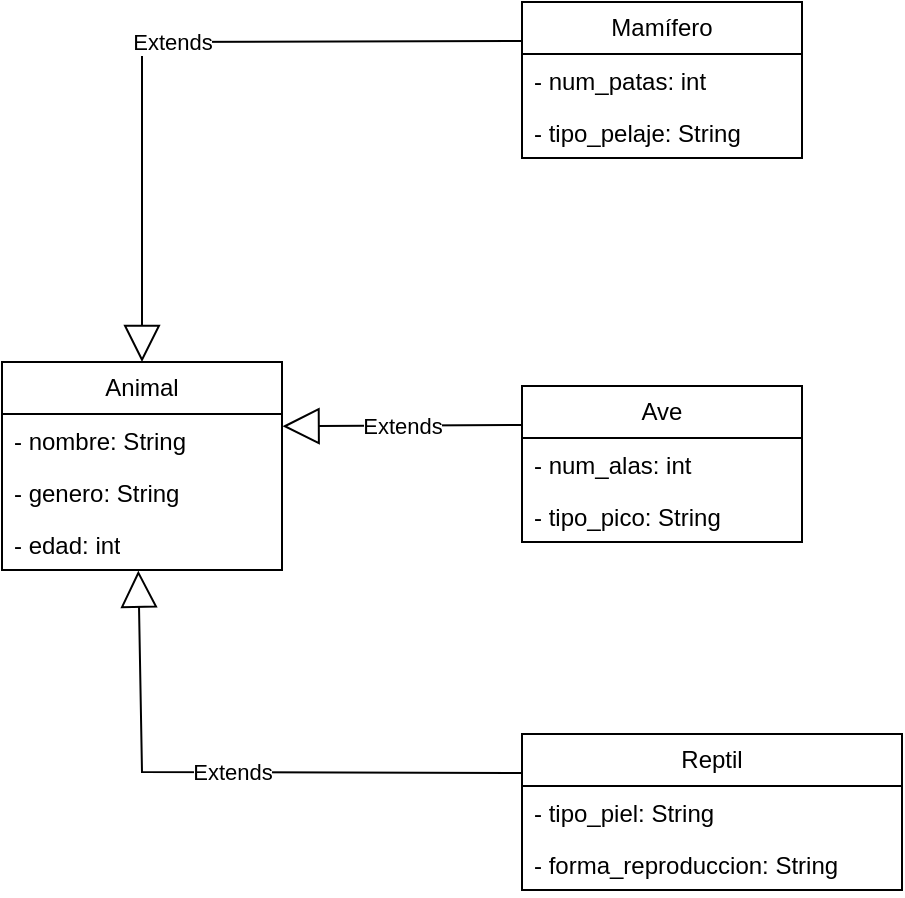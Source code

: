 <mxfile version="26.0.12">
  <diagram name="Page-1" id="zsV0QthAJlX2FXcumIdC">
    <mxGraphModel dx="584" dy="507" grid="1" gridSize="10" guides="1" tooltips="1" connect="1" arrows="1" fold="1" page="1" pageScale="1" pageWidth="850" pageHeight="1100" math="0" shadow="0">
      <root>
        <mxCell id="0" />
        <mxCell id="1" parent="0" />
        <mxCell id="zbwDhz9097nMwvqeyJPR-2" value="Animal" style="swimlane;fontStyle=0;childLayout=stackLayout;horizontal=1;startSize=26;fillColor=none;horizontalStack=0;resizeParent=1;resizeParentMax=0;resizeLast=0;collapsible=1;marginBottom=0;whiteSpace=wrap;html=1;" vertex="1" parent="1">
          <mxGeometry x="60" y="260" width="140" height="104" as="geometry" />
        </mxCell>
        <mxCell id="zbwDhz9097nMwvqeyJPR-3" value="- nombre: String" style="text;strokeColor=none;fillColor=none;align=left;verticalAlign=top;spacingLeft=4;spacingRight=4;overflow=hidden;rotatable=0;points=[[0,0.5],[1,0.5]];portConstraint=eastwest;whiteSpace=wrap;html=1;" vertex="1" parent="zbwDhz9097nMwvqeyJPR-2">
          <mxGeometry y="26" width="140" height="26" as="geometry" />
        </mxCell>
        <mxCell id="zbwDhz9097nMwvqeyJPR-4" value="- genero: String" style="text;strokeColor=none;fillColor=none;align=left;verticalAlign=top;spacingLeft=4;spacingRight=4;overflow=hidden;rotatable=0;points=[[0,0.5],[1,0.5]];portConstraint=eastwest;whiteSpace=wrap;html=1;" vertex="1" parent="zbwDhz9097nMwvqeyJPR-2">
          <mxGeometry y="52" width="140" height="26" as="geometry" />
        </mxCell>
        <mxCell id="zbwDhz9097nMwvqeyJPR-5" value="- edad: int" style="text;strokeColor=none;fillColor=none;align=left;verticalAlign=top;spacingLeft=4;spacingRight=4;overflow=hidden;rotatable=0;points=[[0,0.5],[1,0.5]];portConstraint=eastwest;whiteSpace=wrap;html=1;" vertex="1" parent="zbwDhz9097nMwvqeyJPR-2">
          <mxGeometry y="78" width="140" height="26" as="geometry" />
        </mxCell>
        <mxCell id="zbwDhz9097nMwvqeyJPR-6" value="Mamífero" style="swimlane;fontStyle=0;childLayout=stackLayout;horizontal=1;startSize=26;fillColor=none;horizontalStack=0;resizeParent=1;resizeParentMax=0;resizeLast=0;collapsible=1;marginBottom=0;whiteSpace=wrap;html=1;" vertex="1" parent="1">
          <mxGeometry x="320" y="80" width="140" height="78" as="geometry" />
        </mxCell>
        <mxCell id="zbwDhz9097nMwvqeyJPR-7" value="- num_patas: int" style="text;strokeColor=none;fillColor=none;align=left;verticalAlign=top;spacingLeft=4;spacingRight=4;overflow=hidden;rotatable=0;points=[[0,0.5],[1,0.5]];portConstraint=eastwest;whiteSpace=wrap;html=1;" vertex="1" parent="zbwDhz9097nMwvqeyJPR-6">
          <mxGeometry y="26" width="140" height="26" as="geometry" />
        </mxCell>
        <mxCell id="zbwDhz9097nMwvqeyJPR-8" value="- tipo_pelaje: String" style="text;strokeColor=none;fillColor=none;align=left;verticalAlign=top;spacingLeft=4;spacingRight=4;overflow=hidden;rotatable=0;points=[[0,0.5],[1,0.5]];portConstraint=eastwest;whiteSpace=wrap;html=1;" vertex="1" parent="zbwDhz9097nMwvqeyJPR-6">
          <mxGeometry y="52" width="140" height="26" as="geometry" />
        </mxCell>
        <mxCell id="zbwDhz9097nMwvqeyJPR-10" value="Ave" style="swimlane;fontStyle=0;childLayout=stackLayout;horizontal=1;startSize=26;fillColor=none;horizontalStack=0;resizeParent=1;resizeParentMax=0;resizeLast=0;collapsible=1;marginBottom=0;whiteSpace=wrap;html=1;" vertex="1" parent="1">
          <mxGeometry x="320" y="272" width="140" height="78" as="geometry" />
        </mxCell>
        <mxCell id="zbwDhz9097nMwvqeyJPR-11" value="- num_alas: int" style="text;strokeColor=none;fillColor=none;align=left;verticalAlign=top;spacingLeft=4;spacingRight=4;overflow=hidden;rotatable=0;points=[[0,0.5],[1,0.5]];portConstraint=eastwest;whiteSpace=wrap;html=1;" vertex="1" parent="zbwDhz9097nMwvqeyJPR-10">
          <mxGeometry y="26" width="140" height="26" as="geometry" />
        </mxCell>
        <mxCell id="zbwDhz9097nMwvqeyJPR-12" value="- tipo_pico: String" style="text;strokeColor=none;fillColor=none;align=left;verticalAlign=top;spacingLeft=4;spacingRight=4;overflow=hidden;rotatable=0;points=[[0,0.5],[1,0.5]];portConstraint=eastwest;whiteSpace=wrap;html=1;" vertex="1" parent="zbwDhz9097nMwvqeyJPR-10">
          <mxGeometry y="52" width="140" height="26" as="geometry" />
        </mxCell>
        <mxCell id="zbwDhz9097nMwvqeyJPR-14" value="Reptil" style="swimlane;fontStyle=0;childLayout=stackLayout;horizontal=1;startSize=26;fillColor=none;horizontalStack=0;resizeParent=1;resizeParentMax=0;resizeLast=0;collapsible=1;marginBottom=0;whiteSpace=wrap;html=1;" vertex="1" parent="1">
          <mxGeometry x="320" y="446" width="190" height="78" as="geometry" />
        </mxCell>
        <mxCell id="zbwDhz9097nMwvqeyJPR-15" value="- tipo_piel: String" style="text;strokeColor=none;fillColor=none;align=left;verticalAlign=top;spacingLeft=4;spacingRight=4;overflow=hidden;rotatable=0;points=[[0,0.5],[1,0.5]];portConstraint=eastwest;whiteSpace=wrap;html=1;" vertex="1" parent="zbwDhz9097nMwvqeyJPR-14">
          <mxGeometry y="26" width="190" height="26" as="geometry" />
        </mxCell>
        <mxCell id="zbwDhz9097nMwvqeyJPR-16" value="- forma_reproduccion: String" style="text;strokeColor=none;fillColor=none;align=left;verticalAlign=top;spacingLeft=4;spacingRight=4;overflow=hidden;rotatable=0;points=[[0,0.5],[1,0.5]];portConstraint=eastwest;whiteSpace=wrap;html=1;" vertex="1" parent="zbwDhz9097nMwvqeyJPR-14">
          <mxGeometry y="52" width="190" height="26" as="geometry" />
        </mxCell>
        <mxCell id="zbwDhz9097nMwvqeyJPR-18" value="Extends" style="endArrow=block;endSize=16;endFill=0;html=1;rounded=0;entryX=1.002;entryY=0.236;entryDx=0;entryDy=0;exitX=0;exitY=0.25;exitDx=0;exitDy=0;entryPerimeter=0;" edge="1" parent="1" source="zbwDhz9097nMwvqeyJPR-10" target="zbwDhz9097nMwvqeyJPR-3">
          <mxGeometry width="160" relative="1" as="geometry">
            <mxPoint x="90" y="430" as="sourcePoint" />
            <mxPoint x="250" y="430" as="targetPoint" />
          </mxGeometry>
        </mxCell>
        <mxCell id="zbwDhz9097nMwvqeyJPR-19" value="Extends" style="endArrow=block;endSize=16;endFill=0;html=1;rounded=0;entryX=0.5;entryY=0;entryDx=0;entryDy=0;exitX=0;exitY=0.25;exitDx=0;exitDy=0;" edge="1" parent="1" source="zbwDhz9097nMwvqeyJPR-6" target="zbwDhz9097nMwvqeyJPR-2">
          <mxGeometry width="160" relative="1" as="geometry">
            <mxPoint x="240" y="330" as="sourcePoint" />
            <mxPoint x="400" y="330" as="targetPoint" />
            <Array as="points">
              <mxPoint x="130" y="100" />
            </Array>
          </mxGeometry>
        </mxCell>
        <mxCell id="zbwDhz9097nMwvqeyJPR-20" value="Extends" style="endArrow=block;endSize=16;endFill=0;html=1;rounded=0;entryX=0.487;entryY=1.012;entryDx=0;entryDy=0;entryPerimeter=0;exitX=0;exitY=0.25;exitDx=0;exitDy=0;" edge="1" parent="1" source="zbwDhz9097nMwvqeyJPR-14" target="zbwDhz9097nMwvqeyJPR-5">
          <mxGeometry width="160" relative="1" as="geometry">
            <mxPoint x="240" y="330" as="sourcePoint" />
            <mxPoint x="400" y="330" as="targetPoint" />
            <Array as="points">
              <mxPoint x="130" y="465" />
            </Array>
          </mxGeometry>
        </mxCell>
      </root>
    </mxGraphModel>
  </diagram>
</mxfile>
